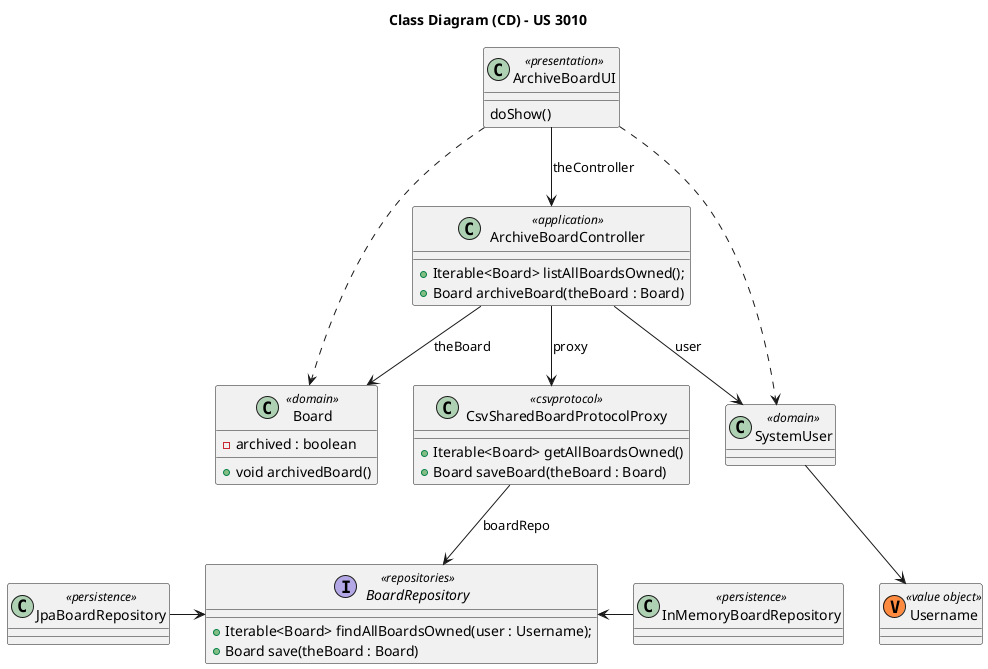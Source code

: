 @startuml

title Class Diagram (CD) - US 3010

'Classes
class ArchiveBoardUI <<presentation>> {
    doShow()
}

class JpaBoardRepository <<persistence>> {}
class InMemoryBoardRepository <<persistence>> {}

class Board <<domain>> {
-archived : boolean
    +void archivedBoard()
}
class SystemUser <<domain>> {}
class Username <<(V, #FF8B40) value object>>

class ArchiveBoardController <<application>> {
    +Iterable<Board> listAllBoardsOwned();
    +Board archiveBoard(theBoard : Board)
}

interface BoardRepository <<repositories>> {
    +Iterable<Board> findAllBoardsOwned(user : Username);
    +Board save(theBoard : Board)
}

class CsvSharedBoardProtocolProxy <<csvprotocol>> {
    +Iterable<Board> getAllBoardsOwned()
    +Board saveBoard(theBoard : Board)
}

'Navigation
ArchiveBoardUI --> ArchiveBoardController : theController
ArchiveBoardController --> CsvSharedBoardProtocolProxy : proxy
ArchiveBoardController --> SystemUser : user
ArchiveBoardController --> Board : theBoard
CsvSharedBoardProtocolProxy --> BoardRepository : boardRepo
SystemUser --> Username
JpaBoardRepository -> BoardRepository
InMemoryBoardRepository -> BoardRepository

'Dependencies
ArchiveBoardUI -[dashed]-> SystemUser
ArchiveBoardUI -[dashed]-> Board

@enduml